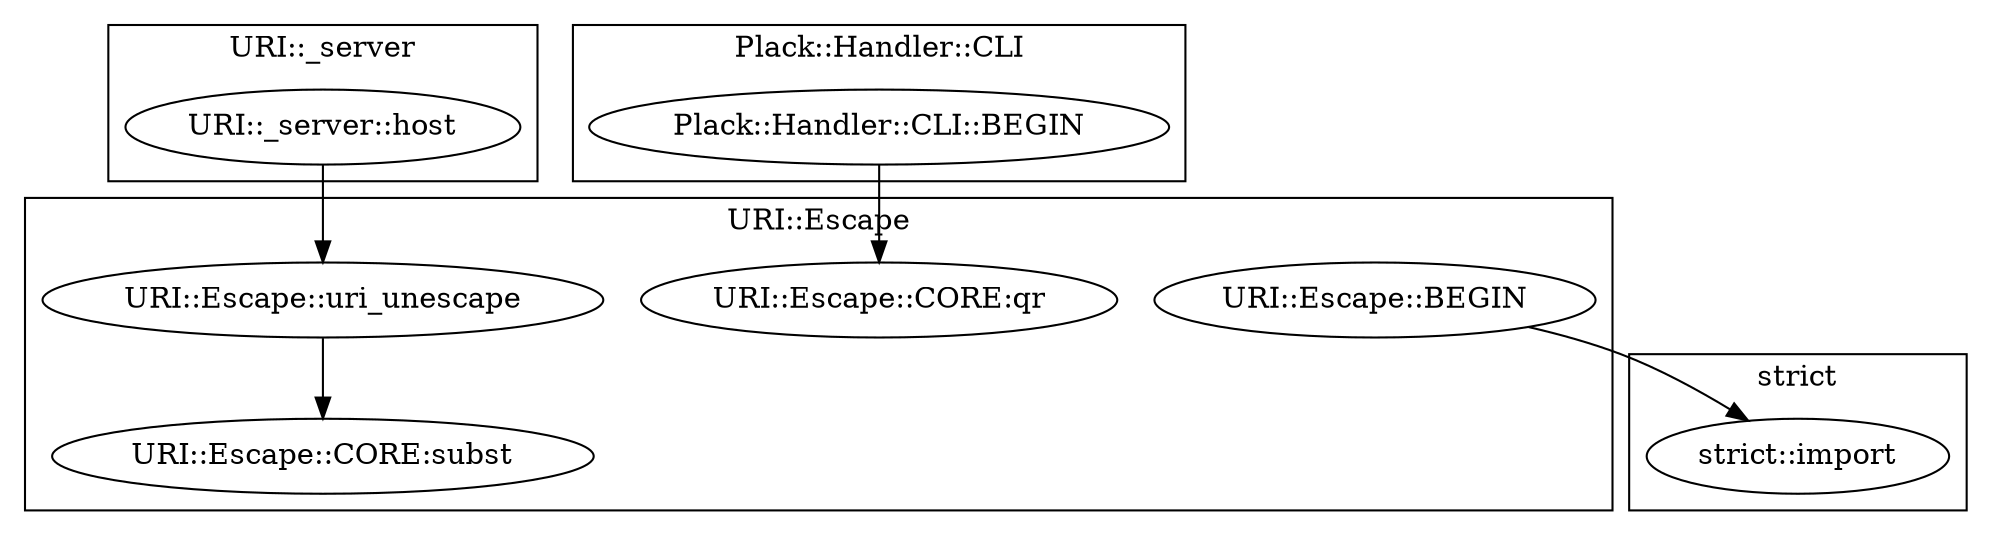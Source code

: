 digraph {
graph [overlap=false]
subgraph cluster_strict {
	label="strict";
	"strict::import";
}
subgraph cluster_URI_Escape {
	label="URI::Escape";
	"URI::Escape::BEGIN";
	"URI::Escape::uri_unescape";
	"URI::Escape::CORE:subst";
	"URI::Escape::CORE:qr";
}
subgraph cluster_URI__server {
	label="URI::_server";
	"URI::_server::host";
}
subgraph cluster_Plack_Handler_CLI {
	label="Plack::Handler::CLI";
	"Plack::Handler::CLI::BEGIN";
}
"URI::Escape::uri_unescape" -> "URI::Escape::CORE:subst";
"URI::_server::host" -> "URI::Escape::uri_unescape";
"Plack::Handler::CLI::BEGIN" -> "URI::Escape::CORE:qr";
"URI::Escape::BEGIN" -> "strict::import";
}
